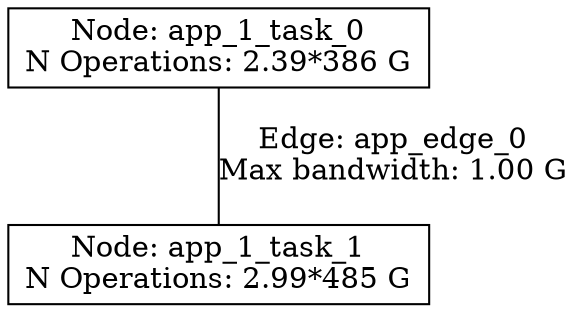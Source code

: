 strict graph "" {
	node [label="\N",
		shape=box
	];
	app_1_task_0	[label="Node: app_1_task_0
N Operations: 2.39*386 G"];
	app_1_task_1	[label="Node: app_1_task_1
N Operations: 2.99*485 G"];
	app_1_task_0 -- app_1_task_1	[label="Edge: app_edge_0
Max bandwidth: 1.00 G"];
}
